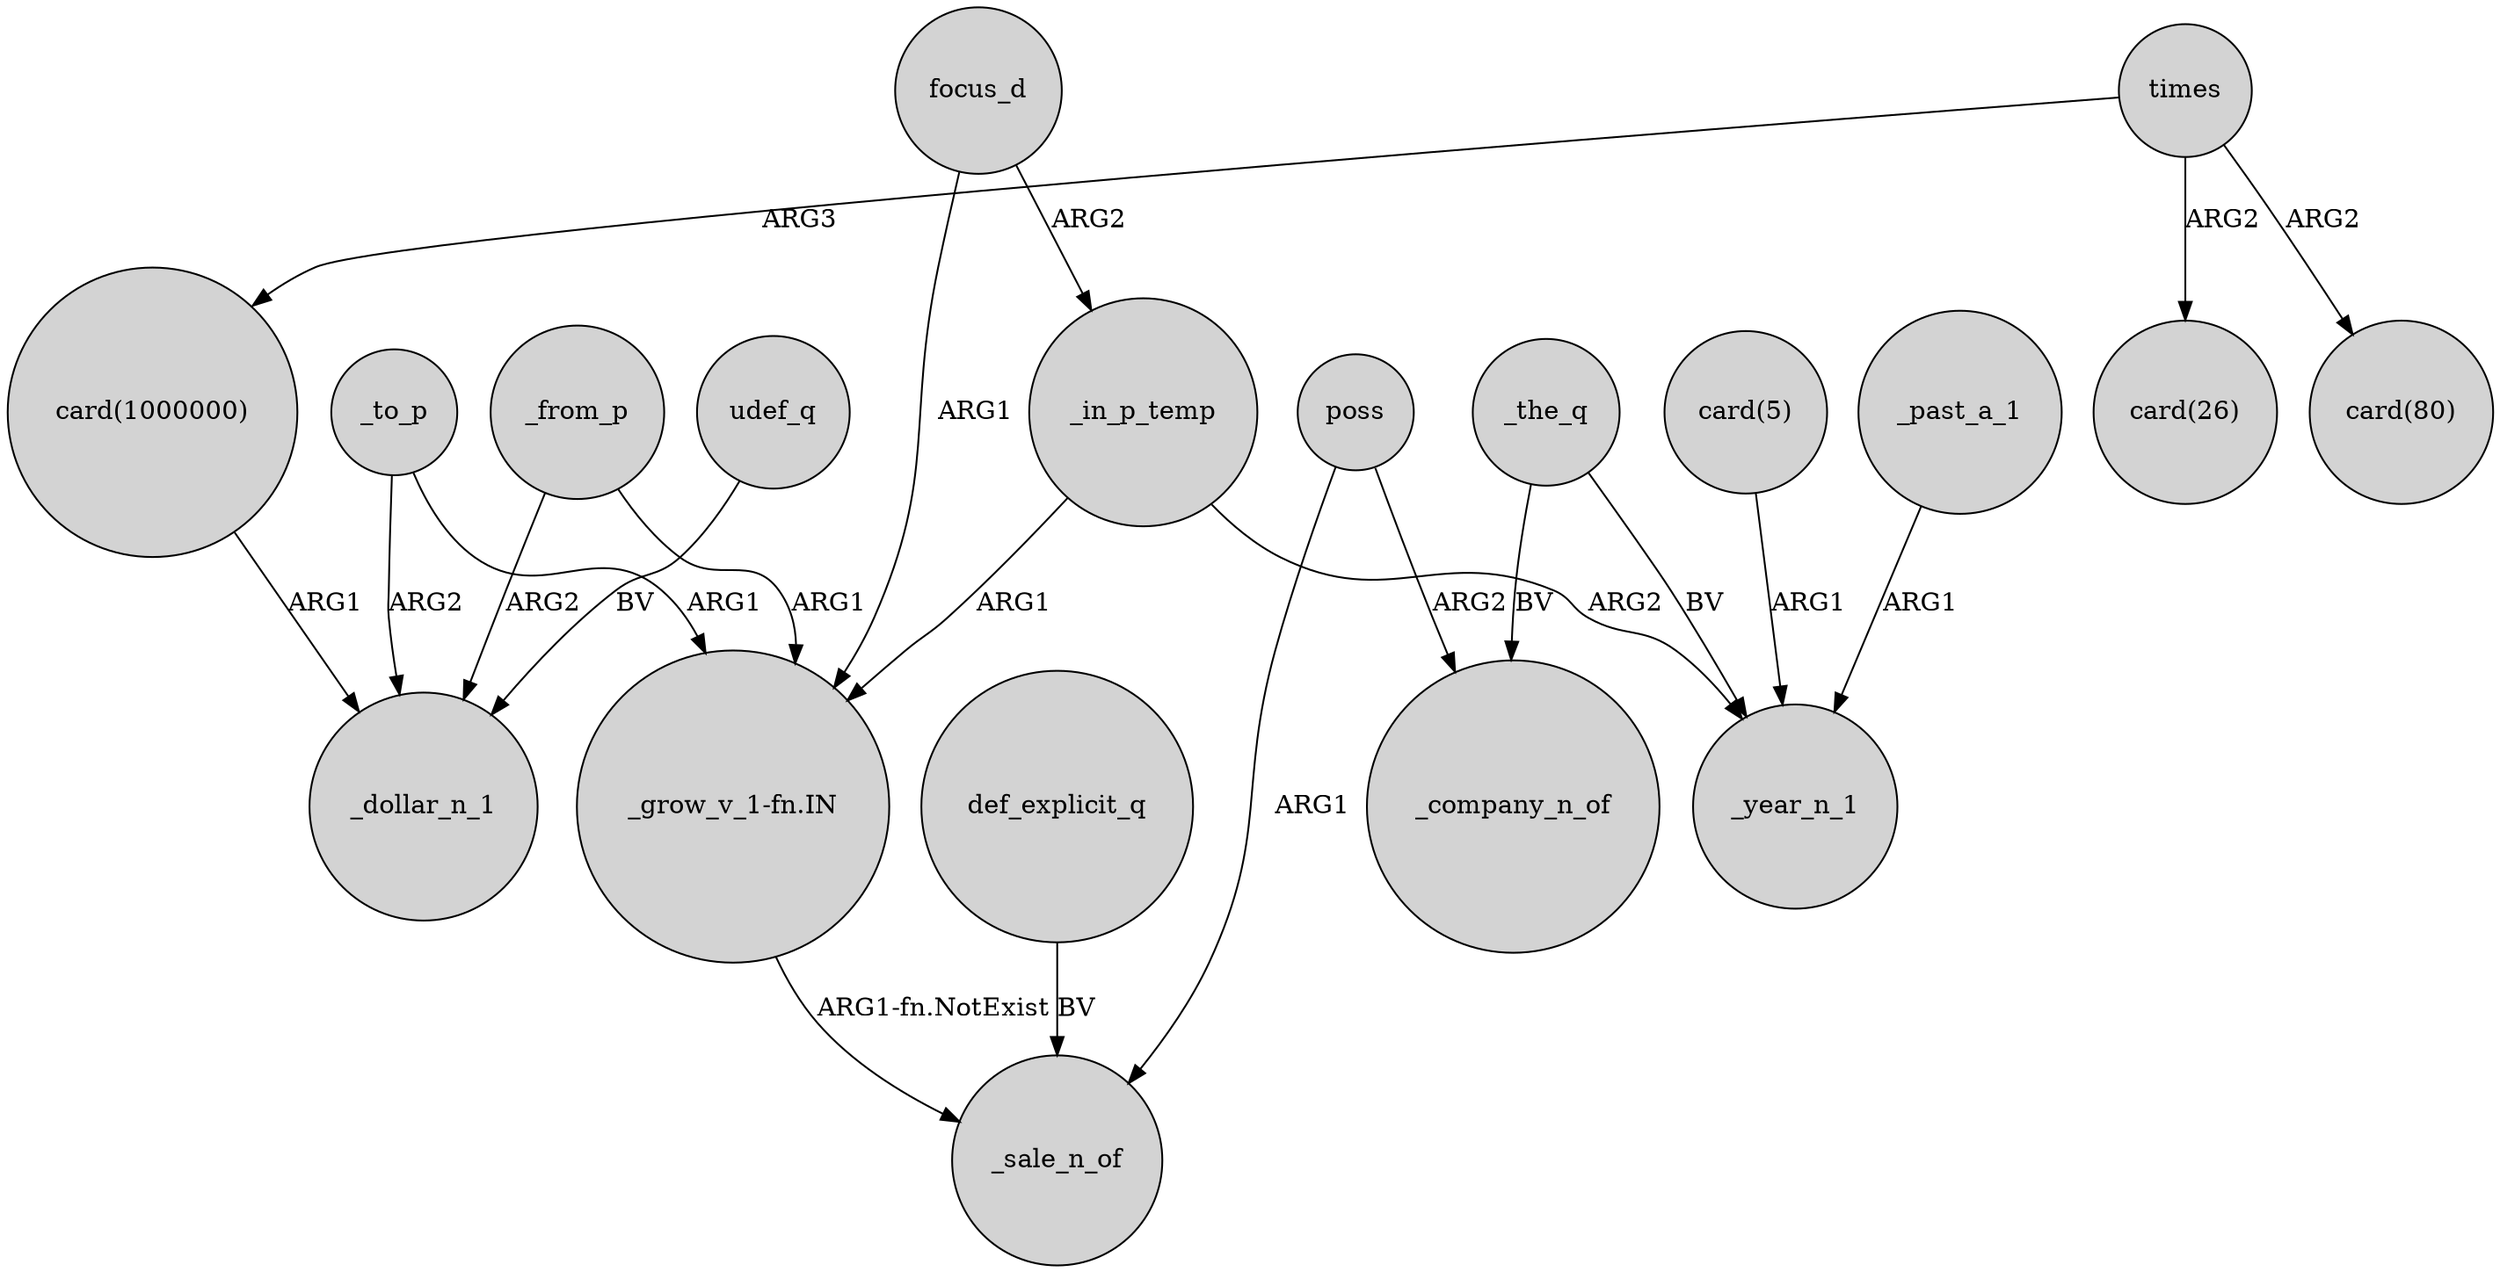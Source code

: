 digraph {
	node [shape=circle style=filled]
	"card(1000000)" -> _dollar_n_1 [label=ARG1]
	focus_d -> _in_p_temp [label=ARG2]
	_to_p -> _dollar_n_1 [label=ARG2]
	"card(5)" -> _year_n_1 [label=ARG1]
	times -> "card(26)" [label=ARG2]
	_in_p_temp -> "_grow_v_1-fn.IN" [label=ARG1]
	"_grow_v_1-fn.IN" -> _sale_n_of [label="ARG1-fn.NotExist"]
	def_explicit_q -> _sale_n_of [label=BV]
	_from_p -> "_grow_v_1-fn.IN" [label=ARG1]
	_the_q -> _company_n_of [label=BV]
	_past_a_1 -> _year_n_1 [label=ARG1]
	_in_p_temp -> _year_n_1 [label=ARG2]
	focus_d -> "_grow_v_1-fn.IN" [label=ARG1]
	times -> "card(1000000)" [label=ARG3]
	poss -> _sale_n_of [label=ARG1]
	_to_p -> "_grow_v_1-fn.IN" [label=ARG1]
	_the_q -> _year_n_1 [label=BV]
	poss -> _company_n_of [label=ARG2]
	_from_p -> _dollar_n_1 [label=ARG2]
	times -> "card(80)" [label=ARG2]
	udef_q -> _dollar_n_1 [label=BV]
}
